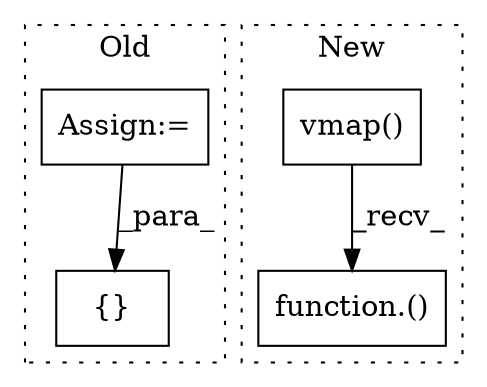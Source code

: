 digraph G {
subgraph cluster0 {
1 [label="{}" a="59" s="20569,20603" l="1,0" shape="box"];
3 [label="Assign:=" a="68" s="20494" l="3" shape="box"];
label = "Old";
style="dotted";
}
subgraph cluster1 {
2 [label="vmap()" a="75" s="19584,19601" l="9,1" shape="box"];
4 [label="function.()" a="75" s="19584,19653" l="19,1" shape="box"];
label = "New";
style="dotted";
}
2 -> 4 [label="_recv_"];
3 -> 1 [label="_para_"];
}
